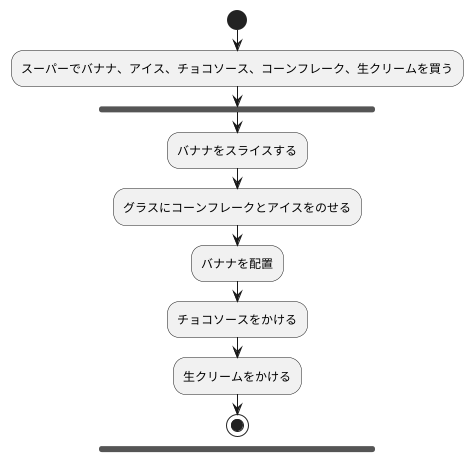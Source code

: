@startuml パフェを作る
start
  :スーパーでバナナ、アイス、チョコソース、コーンフレーク、生クリームを買う;
fork
  :バナナをスライスする;
  :グラスにコーンフレークとアイスをのせる;
  :バナナを配置;
  :チョコソースをかける;
  :生クリームをかける;
stop
@enduml
